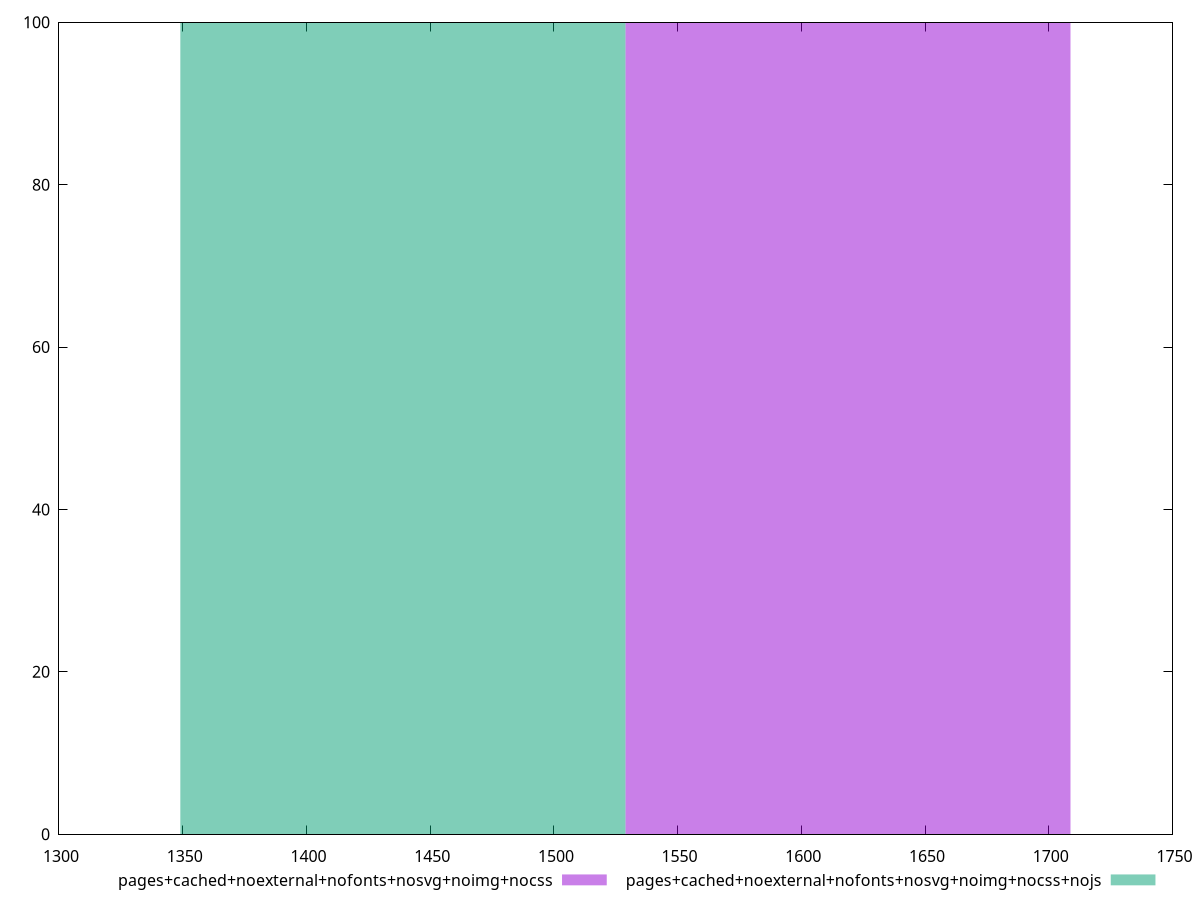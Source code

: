 reset
set terminal svg size 640, 500 enhanced background rgb 'white'
set output "reprap/first-contentful-paint/comparison/histogram/12_vs_13.svg"

$pagesCachedNoexternalNofontsNosvgNoimgNocss <<EOF
1618.8388582772548 100
EOF

$pagesCachedNoexternalNofontsNosvgNoimgNocssNojs <<EOF
1438.9678740242264 100
EOF

set key outside below
set boxwidth 179.8709842530283
set yrange [0:100]
set style fill transparent solid 0.5 noborder

plot \
  $pagesCachedNoexternalNofontsNosvgNoimgNocss title "pages+cached+noexternal+nofonts+nosvg+noimg+nocss" with boxes, \
  $pagesCachedNoexternalNofontsNosvgNoimgNocssNojs title "pages+cached+noexternal+nofonts+nosvg+noimg+nocss+nojs" with boxes, \


reset